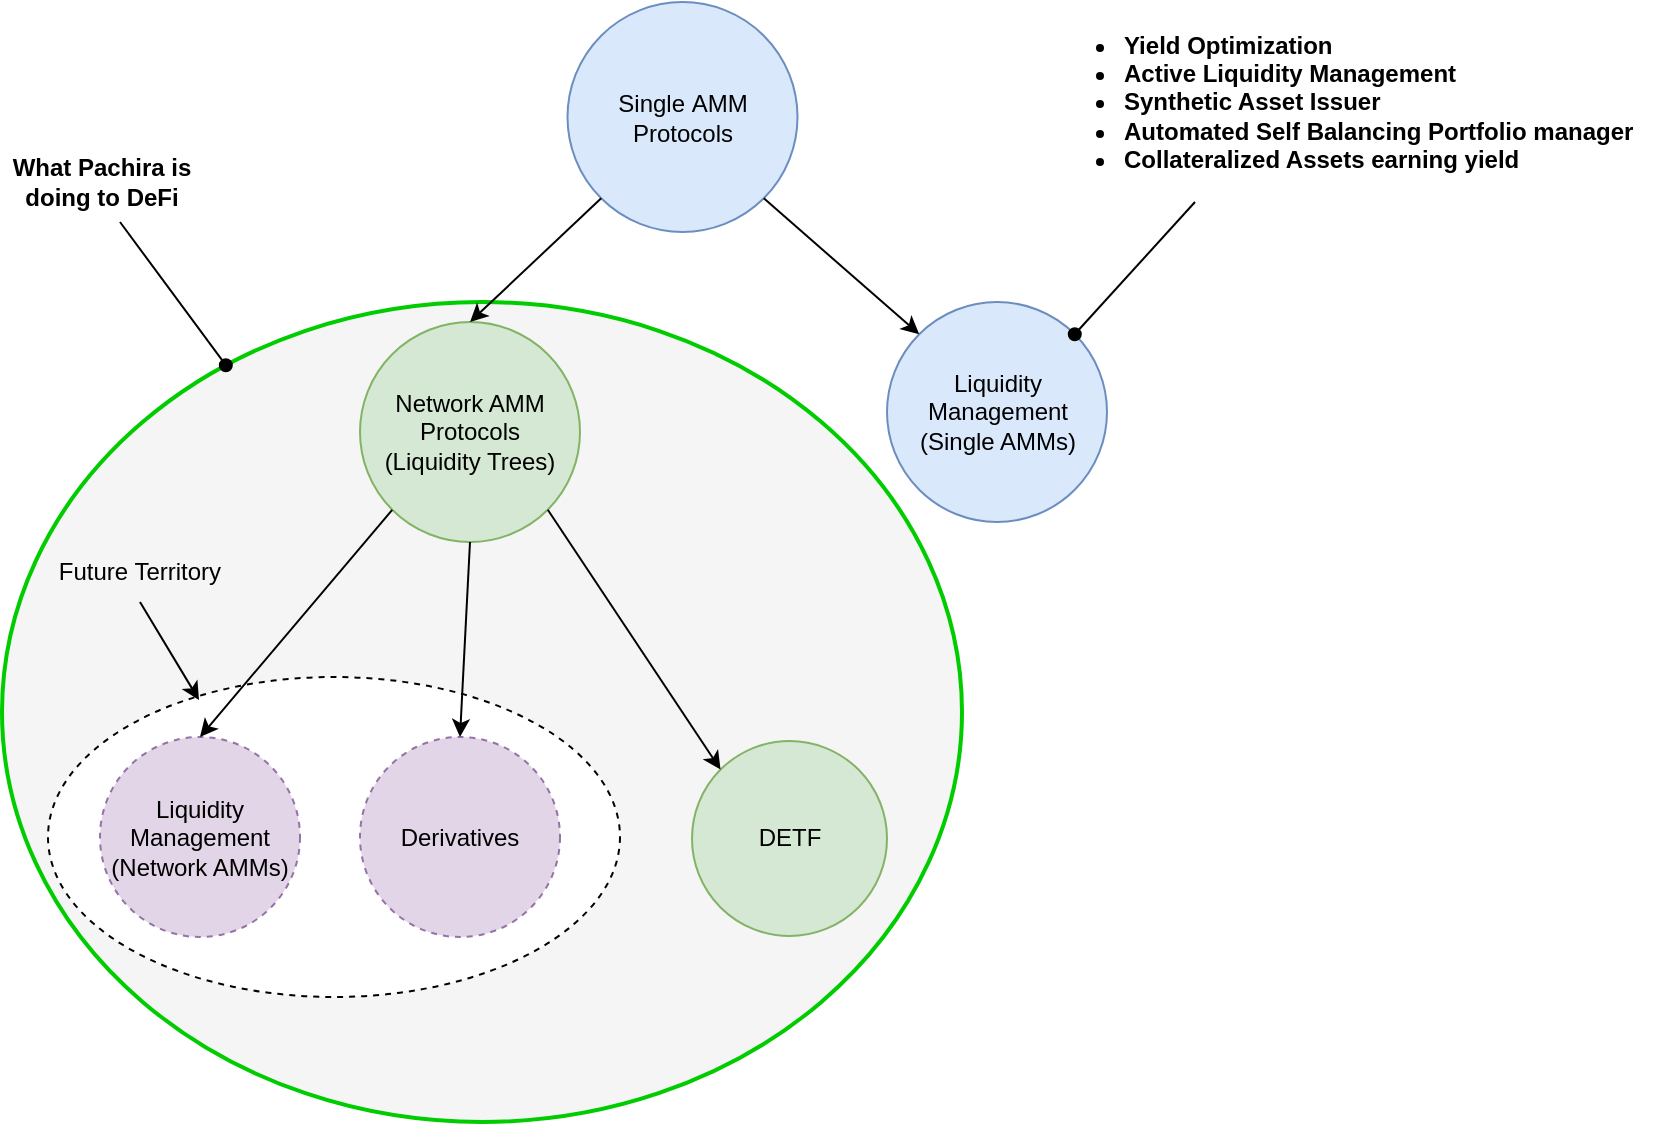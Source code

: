 <mxfile version="22.1.18" type="device">
  <diagram name="Page-1" id="EQvnwmG1Y4y3t1T5L9dF">
    <mxGraphModel dx="819" dy="650" grid="1" gridSize="10" guides="1" tooltips="1" connect="1" arrows="1" fold="1" page="1" pageScale="1" pageWidth="850" pageHeight="1100" math="0" shadow="0">
      <root>
        <mxCell id="0" />
        <mxCell id="1" parent="0" />
        <mxCell id="9_uu6jw-6xjPogpNQrbh-2" value="" style="ellipse;whiteSpace=wrap;html=1;fillColor=#f5f5f5;strokeColor=#00CC00;fontColor=#333333;strokeWidth=2;" vertex="1" parent="1">
          <mxGeometry x="81" y="210" width="480" height="410" as="geometry" />
        </mxCell>
        <mxCell id="iVDocXxHOifkbJ-Q9HDR-13" value="" style="ellipse;whiteSpace=wrap;html=1;dashed=1;" parent="1" vertex="1">
          <mxGeometry x="104" y="397.5" width="286" height="160" as="geometry" />
        </mxCell>
        <mxCell id="iVDocXxHOifkbJ-Q9HDR-1" value="Single&amp;nbsp;AMM&lt;br&gt;Protocols" style="ellipse;whiteSpace=wrap;html=1;aspect=fixed;fillColor=#dae8fc;strokeColor=#6c8ebf;" parent="1" vertex="1">
          <mxGeometry x="363.75" y="60" width="115" height="115" as="geometry" />
        </mxCell>
        <mxCell id="iVDocXxHOifkbJ-Q9HDR-2" value="Network AMM&lt;br&gt;Protocols&lt;br&gt;(Liquidity Trees)" style="ellipse;whiteSpace=wrap;html=1;aspect=fixed;fillColor=#d5e8d4;strokeColor=#82b366;" parent="1" vertex="1">
          <mxGeometry x="260" y="220" width="110" height="110" as="geometry" />
        </mxCell>
        <mxCell id="iVDocXxHOifkbJ-Q9HDR-3" value="Liquidity Management&lt;br&gt;(Single AMMs)" style="ellipse;whiteSpace=wrap;html=1;aspect=fixed;fillColor=#dae8fc;strokeColor=#6c8ebf;" parent="1" vertex="1">
          <mxGeometry x="523.5" y="210" width="110" height="110" as="geometry" />
        </mxCell>
        <mxCell id="iVDocXxHOifkbJ-Q9HDR-4" value="Derivatives" style="ellipse;whiteSpace=wrap;html=1;aspect=fixed;dashed=1;fillColor=#e1d5e7;strokeColor=#9673a6;" parent="1" vertex="1">
          <mxGeometry x="260" y="427.5" width="100" height="100" as="geometry" />
        </mxCell>
        <mxCell id="iVDocXxHOifkbJ-Q9HDR-5" value="DETF" style="ellipse;whiteSpace=wrap;html=1;aspect=fixed;fillColor=#d5e8d4;strokeColor=#82b366;" parent="1" vertex="1">
          <mxGeometry x="426" y="429.5" width="97.5" height="97.5" as="geometry" />
        </mxCell>
        <mxCell id="iVDocXxHOifkbJ-Q9HDR-6" value="" style="endArrow=classic;html=1;rounded=0;exitX=0;exitY=1;exitDx=0;exitDy=0;entryX=0.5;entryY=0;entryDx=0;entryDy=0;" parent="1" source="iVDocXxHOifkbJ-Q9HDR-1" target="iVDocXxHOifkbJ-Q9HDR-2" edge="1">
          <mxGeometry width="50" height="50" relative="1" as="geometry">
            <mxPoint x="240" y="130" as="sourcePoint" />
            <mxPoint x="210" y="230" as="targetPoint" />
          </mxGeometry>
        </mxCell>
        <mxCell id="iVDocXxHOifkbJ-Q9HDR-7" value="" style="endArrow=classic;html=1;rounded=0;entryX=0;entryY=0;entryDx=0;entryDy=0;exitX=1;exitY=1;exitDx=0;exitDy=0;" parent="1" source="iVDocXxHOifkbJ-Q9HDR-2" target="iVDocXxHOifkbJ-Q9HDR-5" edge="1">
          <mxGeometry width="50" height="50" relative="1" as="geometry">
            <mxPoint x="110" y="310" as="sourcePoint" />
            <mxPoint x="160" y="260" as="targetPoint" />
          </mxGeometry>
        </mxCell>
        <mxCell id="iVDocXxHOifkbJ-Q9HDR-8" value="" style="endArrow=classic;html=1;rounded=0;exitX=0.5;exitY=1;exitDx=0;exitDy=0;entryX=0.5;entryY=0;entryDx=0;entryDy=0;" parent="1" source="iVDocXxHOifkbJ-Q9HDR-2" target="iVDocXxHOifkbJ-Q9HDR-4" edge="1">
          <mxGeometry width="50" height="50" relative="1" as="geometry">
            <mxPoint x="390" y="550" as="sourcePoint" />
            <mxPoint x="440" y="500" as="targetPoint" />
          </mxGeometry>
        </mxCell>
        <mxCell id="iVDocXxHOifkbJ-Q9HDR-9" value="" style="endArrow=classic;html=1;rounded=0;exitX=1;exitY=1;exitDx=0;exitDy=0;entryX=0;entryY=0;entryDx=0;entryDy=0;" parent="1" source="iVDocXxHOifkbJ-Q9HDR-1" target="iVDocXxHOifkbJ-Q9HDR-3" edge="1">
          <mxGeometry width="50" height="50" relative="1" as="geometry">
            <mxPoint x="560" y="150" as="sourcePoint" />
            <mxPoint x="610" y="100" as="targetPoint" />
          </mxGeometry>
        </mxCell>
        <mxCell id="iVDocXxHOifkbJ-Q9HDR-11" value="Liquidity Management&lt;br style=&quot;border-color: var(--border-color);&quot;&gt;(Network AMMs)" style="ellipse;whiteSpace=wrap;html=1;aspect=fixed;dashed=1;fillColor=#e1d5e7;strokeColor=#9673a6;" parent="1" vertex="1">
          <mxGeometry x="130" y="427.5" width="100" height="100" as="geometry" />
        </mxCell>
        <mxCell id="iVDocXxHOifkbJ-Q9HDR-12" value="" style="endArrow=classic;html=1;rounded=0;exitX=0;exitY=1;exitDx=0;exitDy=0;entryX=0.5;entryY=0;entryDx=0;entryDy=0;" parent="1" source="iVDocXxHOifkbJ-Q9HDR-2" target="iVDocXxHOifkbJ-Q9HDR-11" edge="1">
          <mxGeometry width="50" height="50" relative="1" as="geometry">
            <mxPoint x="130" y="270" as="sourcePoint" />
            <mxPoint x="180" y="220" as="targetPoint" />
          </mxGeometry>
        </mxCell>
        <mxCell id="iVDocXxHOifkbJ-Q9HDR-16" value="&lt;ul&gt;&lt;li&gt;&lt;b&gt;Yield Optimization&lt;/b&gt;&lt;/li&gt;&lt;li&gt;&lt;b&gt;Active Liquidity Management&lt;/b&gt;&lt;/li&gt;&lt;li&gt;&lt;b&gt;Synthetic Asset Issuer&lt;/b&gt;&lt;/li&gt;&lt;li&gt;&lt;b&gt;Automated Self Balancing Portfolio manager&lt;/b&gt;&lt;/li&gt;&lt;li&gt;&lt;b&gt;Collateralized Assets earning yield&lt;/b&gt;&lt;/li&gt;&lt;/ul&gt;" style="text;html=1;strokeColor=none;fillColor=none;align=left;verticalAlign=middle;whiteSpace=wrap;rounded=0;" parent="1" vertex="1">
          <mxGeometry x="600" y="60" width="310" height="100" as="geometry" />
        </mxCell>
        <mxCell id="iVDocXxHOifkbJ-Q9HDR-17" value="" style="endArrow=oval;html=1;rounded=0;entryX=1;entryY=0;entryDx=0;entryDy=0;endFill=1;exitX=0.25;exitY=1;exitDx=0;exitDy=0;" parent="1" source="iVDocXxHOifkbJ-Q9HDR-16" target="iVDocXxHOifkbJ-Q9HDR-3" edge="1">
          <mxGeometry width="50" height="50" relative="1" as="geometry">
            <mxPoint x="710" y="70" as="sourcePoint" />
            <mxPoint x="580" y="70" as="targetPoint" />
          </mxGeometry>
        </mxCell>
        <mxCell id="iVDocXxHOifkbJ-Q9HDR-21" value="" style="endArrow=classic;html=1;rounded=0;entryX=0.264;entryY=0.072;entryDx=0;entryDy=0;exitX=0.5;exitY=1;exitDx=0;exitDy=0;entryPerimeter=0;" parent="1" source="iVDocXxHOifkbJ-Q9HDR-22" target="iVDocXxHOifkbJ-Q9HDR-13" edge="1">
          <mxGeometry width="50" height="50" relative="1" as="geometry">
            <mxPoint x="90" y="340" as="sourcePoint" />
            <mxPoint x="170" y="280" as="targetPoint" />
          </mxGeometry>
        </mxCell>
        <mxCell id="iVDocXxHOifkbJ-Q9HDR-22" value="Future Territory" style="text;html=1;strokeColor=none;fillColor=none;align=center;verticalAlign=middle;whiteSpace=wrap;rounded=0;" parent="1" vertex="1">
          <mxGeometry x="100" y="330" width="100" height="30" as="geometry" />
        </mxCell>
        <mxCell id="9_uu6jw-6xjPogpNQrbh-3" value="" style="endArrow=oval;html=1;rounded=0;endFill=1;" edge="1" parent="1" target="9_uu6jw-6xjPogpNQrbh-2">
          <mxGeometry width="50" height="50" relative="1" as="geometry">
            <mxPoint x="140" y="170" as="sourcePoint" />
            <mxPoint x="200" y="130" as="targetPoint" />
          </mxGeometry>
        </mxCell>
        <mxCell id="9_uu6jw-6xjPogpNQrbh-4" value="What Pachira is doing to DeFi" style="text;html=1;strokeColor=none;fillColor=none;align=center;verticalAlign=middle;whiteSpace=wrap;rounded=0;fontStyle=1" vertex="1" parent="1">
          <mxGeometry x="81" y="140" width="100" height="20" as="geometry" />
        </mxCell>
      </root>
    </mxGraphModel>
  </diagram>
</mxfile>
